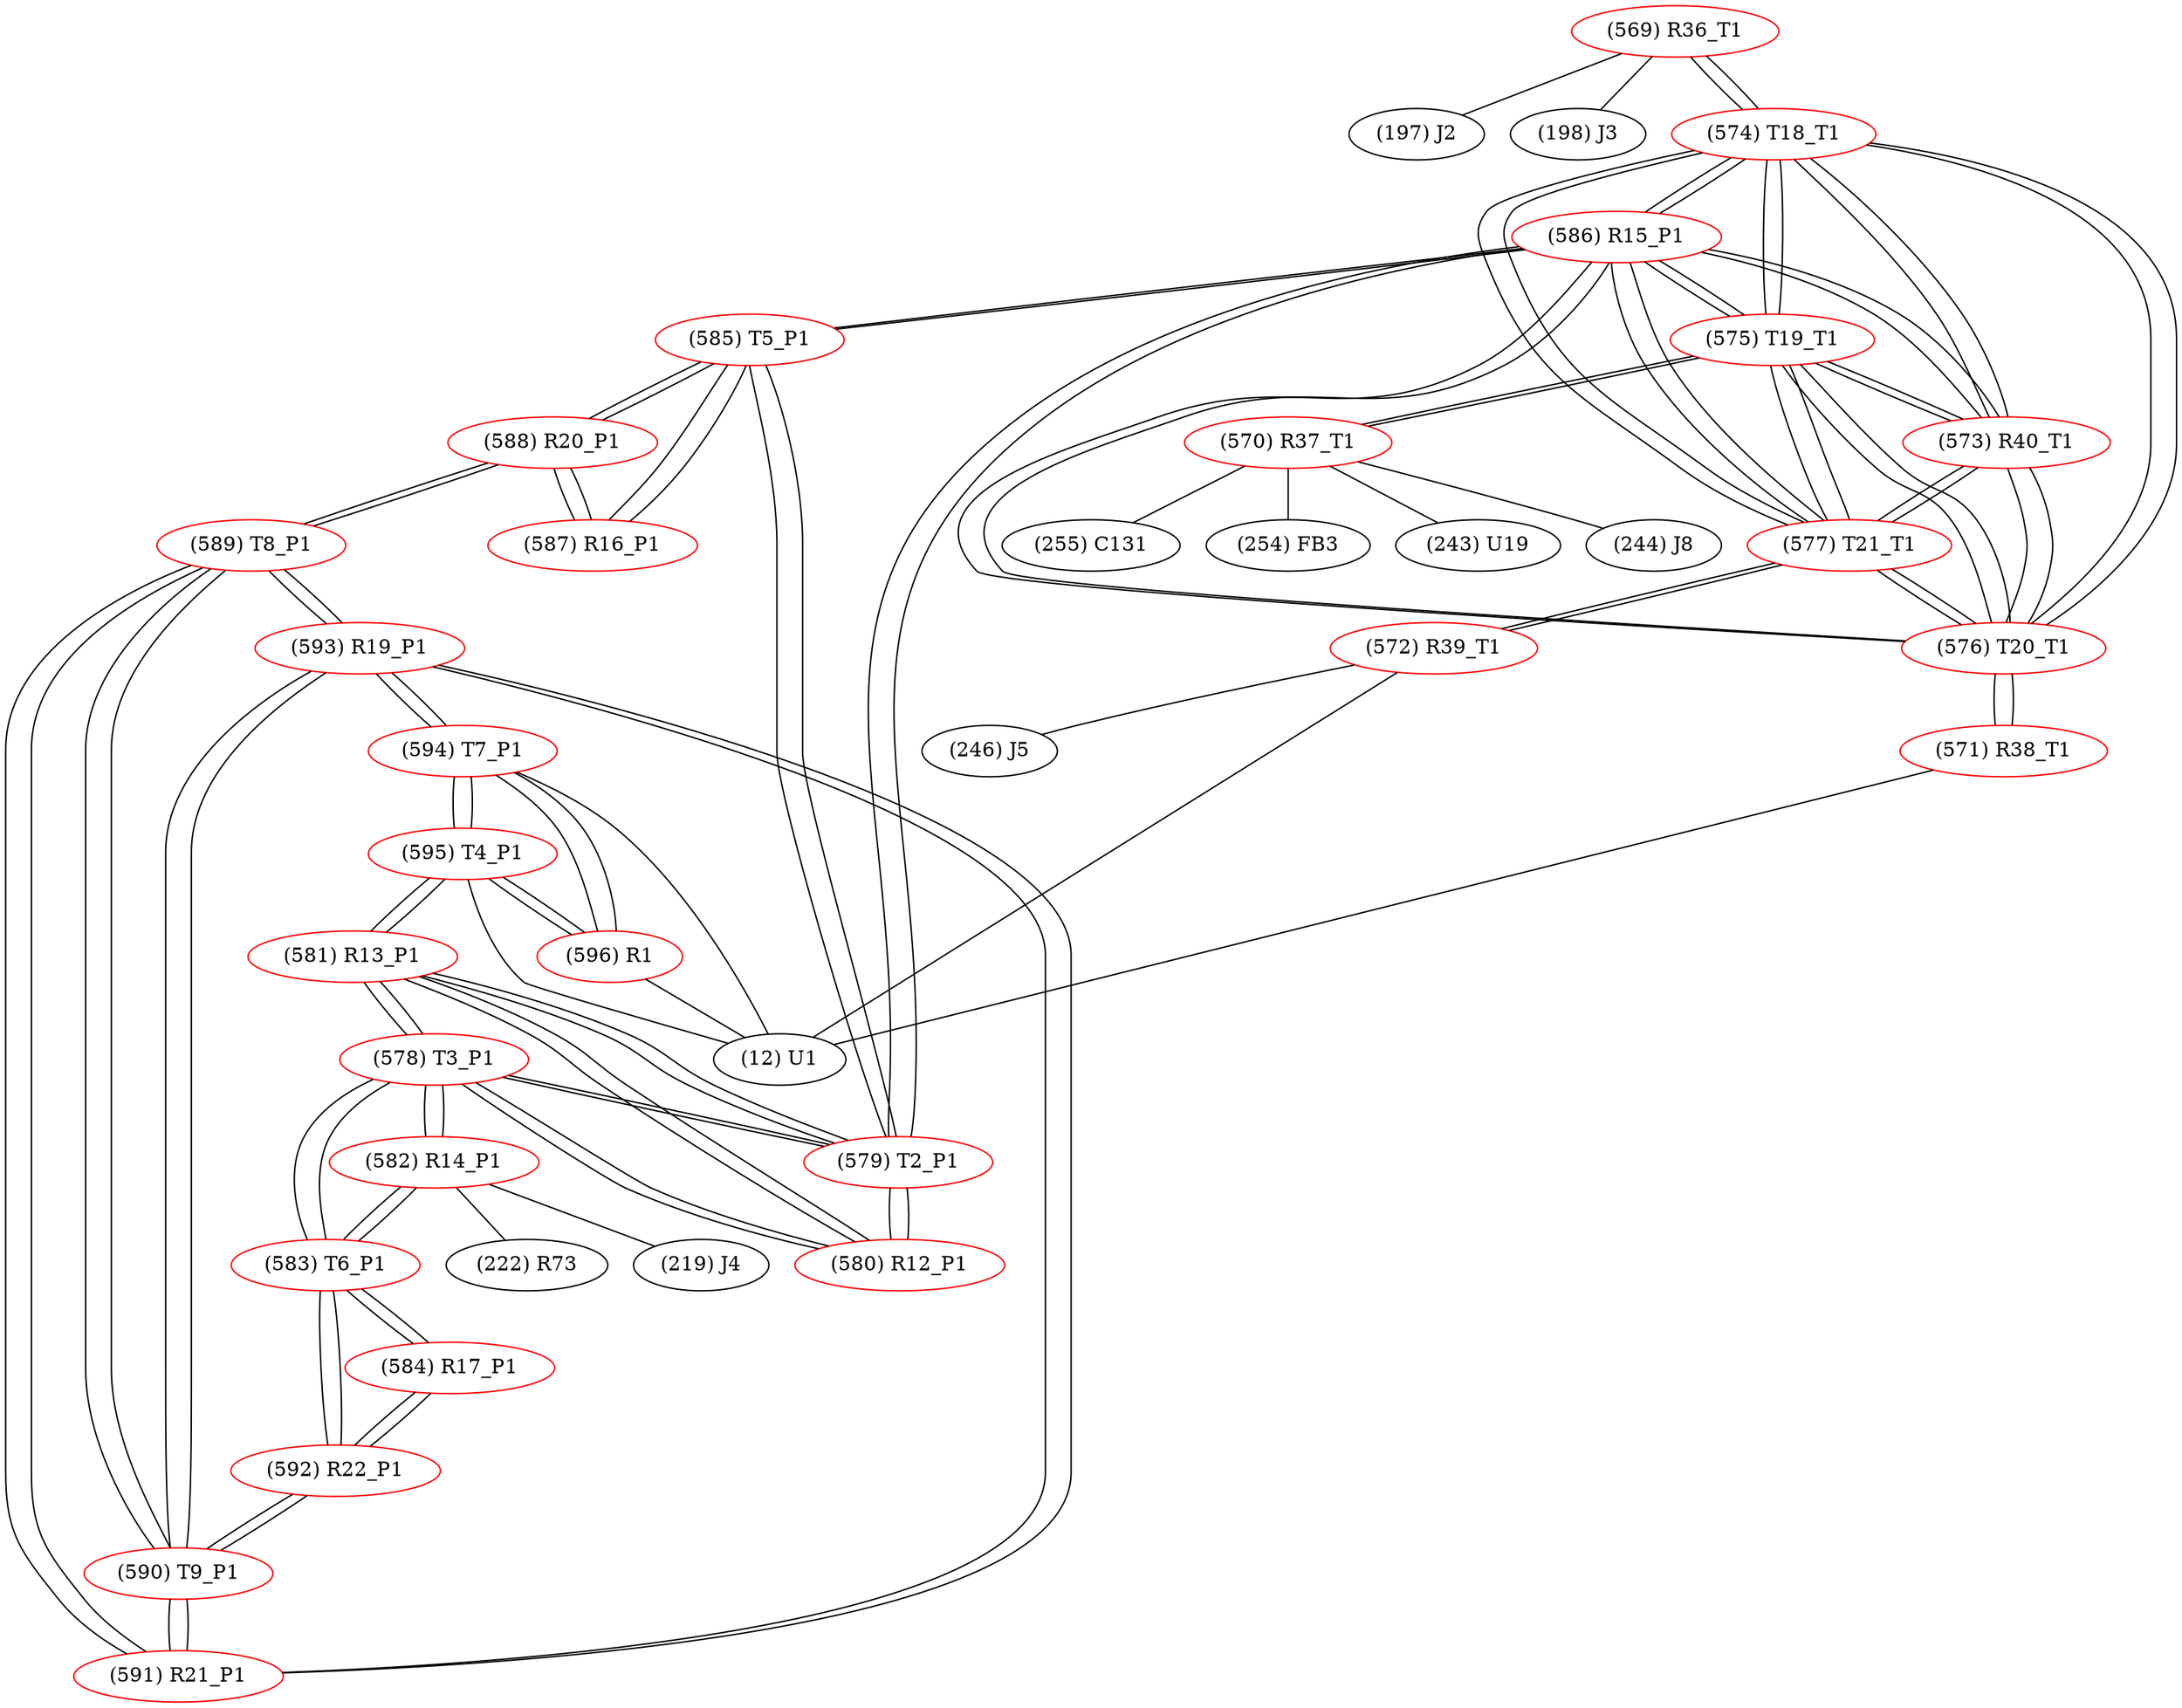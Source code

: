 graph {
	569 [label="(569) R36_T1" color=red]
	197 [label="(197) J2"]
	198 [label="(198) J3"]
	574 [label="(574) T18_T1"]
	570 [label="(570) R37_T1" color=red]
	244 [label="(244) J8"]
	255 [label="(255) C131"]
	254 [label="(254) FB3"]
	243 [label="(243) U19"]
	575 [label="(575) T19_T1"]
	571 [label="(571) R38_T1" color=red]
	12 [label="(12) U1"]
	576 [label="(576) T20_T1"]
	572 [label="(572) R39_T1" color=red]
	246 [label="(246) J5"]
	12 [label="(12) U1"]
	577 [label="(577) T21_T1"]
	573 [label="(573) R40_T1" color=red]
	586 [label="(586) R15_P1"]
	574 [label="(574) T18_T1"]
	577 [label="(577) T21_T1"]
	576 [label="(576) T20_T1"]
	575 [label="(575) T19_T1"]
	574 [label="(574) T18_T1" color=red]
	569 [label="(569) R36_T1"]
	586 [label="(586) R15_P1"]
	577 [label="(577) T21_T1"]
	576 [label="(576) T20_T1"]
	575 [label="(575) T19_T1"]
	573 [label="(573) R40_T1"]
	575 [label="(575) T19_T1" color=red]
	570 [label="(570) R37_T1"]
	586 [label="(586) R15_P1"]
	574 [label="(574) T18_T1"]
	577 [label="(577) T21_T1"]
	576 [label="(576) T20_T1"]
	573 [label="(573) R40_T1"]
	576 [label="(576) T20_T1" color=red]
	571 [label="(571) R38_T1"]
	586 [label="(586) R15_P1"]
	574 [label="(574) T18_T1"]
	577 [label="(577) T21_T1"]
	575 [label="(575) T19_T1"]
	573 [label="(573) R40_T1"]
	577 [label="(577) T21_T1" color=red]
	572 [label="(572) R39_T1"]
	586 [label="(586) R15_P1"]
	574 [label="(574) T18_T1"]
	576 [label="(576) T20_T1"]
	575 [label="(575) T19_T1"]
	573 [label="(573) R40_T1"]
	578 [label="(578) T3_P1" color=red]
	582 [label="(582) R14_P1"]
	583 [label="(583) T6_P1"]
	581 [label="(581) R13_P1"]
	580 [label="(580) R12_P1"]
	579 [label="(579) T2_P1"]
	579 [label="(579) T2_P1" color=red]
	581 [label="(581) R13_P1"]
	578 [label="(578) T3_P1"]
	580 [label="(580) R12_P1"]
	585 [label="(585) T5_P1"]
	586 [label="(586) R15_P1"]
	580 [label="(580) R12_P1" color=red]
	581 [label="(581) R13_P1"]
	578 [label="(578) T3_P1"]
	579 [label="(579) T2_P1"]
	581 [label="(581) R13_P1" color=red]
	595 [label="(595) T4_P1"]
	578 [label="(578) T3_P1"]
	580 [label="(580) R12_P1"]
	579 [label="(579) T2_P1"]
	582 [label="(582) R14_P1" color=red]
	222 [label="(222) R73"]
	219 [label="(219) J4"]
	578 [label="(578) T3_P1"]
	583 [label="(583) T6_P1"]
	583 [label="(583) T6_P1" color=red]
	582 [label="(582) R14_P1"]
	578 [label="(578) T3_P1"]
	592 [label="(592) R22_P1"]
	584 [label="(584) R17_P1"]
	584 [label="(584) R17_P1" color=red]
	592 [label="(592) R22_P1"]
	583 [label="(583) T6_P1"]
	585 [label="(585) T5_P1" color=red]
	579 [label="(579) T2_P1"]
	586 [label="(586) R15_P1"]
	587 [label="(587) R16_P1"]
	588 [label="(588) R20_P1"]
	586 [label="(586) R15_P1" color=red]
	574 [label="(574) T18_T1"]
	577 [label="(577) T21_T1"]
	576 [label="(576) T20_T1"]
	575 [label="(575) T19_T1"]
	573 [label="(573) R40_T1"]
	579 [label="(579) T2_P1"]
	585 [label="(585) T5_P1"]
	587 [label="(587) R16_P1" color=red]
	585 [label="(585) T5_P1"]
	588 [label="(588) R20_P1"]
	588 [label="(588) R20_P1" color=red]
	589 [label="(589) T8_P1"]
	587 [label="(587) R16_P1"]
	585 [label="(585) T5_P1"]
	589 [label="(589) T8_P1" color=red]
	590 [label="(590) T9_P1"]
	591 [label="(591) R21_P1"]
	593 [label="(593) R19_P1"]
	588 [label="(588) R20_P1"]
	590 [label="(590) T9_P1" color=red]
	592 [label="(592) R22_P1"]
	591 [label="(591) R21_P1"]
	589 [label="(589) T8_P1"]
	593 [label="(593) R19_P1"]
	591 [label="(591) R21_P1" color=red]
	590 [label="(590) T9_P1"]
	589 [label="(589) T8_P1"]
	593 [label="(593) R19_P1"]
	592 [label="(592) R22_P1" color=red]
	590 [label="(590) T9_P1"]
	583 [label="(583) T6_P1"]
	584 [label="(584) R17_P1"]
	593 [label="(593) R19_P1" color=red]
	590 [label="(590) T9_P1"]
	591 [label="(591) R21_P1"]
	589 [label="(589) T8_P1"]
	594 [label="(594) T7_P1"]
	594 [label="(594) T7_P1" color=red]
	596 [label="(596) R1"]
	595 [label="(595) T4_P1"]
	12 [label="(12) U1"]
	593 [label="(593) R19_P1"]
	595 [label="(595) T4_P1" color=red]
	581 [label="(581) R13_P1"]
	596 [label="(596) R1"]
	594 [label="(594) T7_P1"]
	12 [label="(12) U1"]
	596 [label="(596) R1" color=red]
	595 [label="(595) T4_P1"]
	594 [label="(594) T7_P1"]
	12 [label="(12) U1"]
	569 -- 197
	569 -- 198
	569 -- 574
	570 -- 244
	570 -- 255
	570 -- 254
	570 -- 243
	570 -- 575
	571 -- 12
	571 -- 576
	572 -- 246
	572 -- 12
	572 -- 577
	573 -- 586
	573 -- 574
	573 -- 577
	573 -- 576
	573 -- 575
	574 -- 569
	574 -- 586
	574 -- 577
	574 -- 576
	574 -- 575
	574 -- 573
	575 -- 570
	575 -- 586
	575 -- 574
	575 -- 577
	575 -- 576
	575 -- 573
	576 -- 571
	576 -- 586
	576 -- 574
	576 -- 577
	576 -- 575
	576 -- 573
	577 -- 572
	577 -- 586
	577 -- 574
	577 -- 576
	577 -- 575
	577 -- 573
	578 -- 582
	578 -- 583
	578 -- 581
	578 -- 580
	578 -- 579
	579 -- 581
	579 -- 578
	579 -- 580
	579 -- 585
	579 -- 586
	580 -- 581
	580 -- 578
	580 -- 579
	581 -- 595
	581 -- 578
	581 -- 580
	581 -- 579
	582 -- 222
	582 -- 219
	582 -- 578
	582 -- 583
	583 -- 582
	583 -- 578
	583 -- 592
	583 -- 584
	584 -- 592
	584 -- 583
	585 -- 579
	585 -- 586
	585 -- 587
	585 -- 588
	586 -- 574
	586 -- 577
	586 -- 576
	586 -- 575
	586 -- 573
	586 -- 579
	586 -- 585
	587 -- 585
	587 -- 588
	588 -- 589
	588 -- 587
	588 -- 585
	589 -- 590
	589 -- 591
	589 -- 593
	589 -- 588
	590 -- 592
	590 -- 591
	590 -- 589
	590 -- 593
	591 -- 590
	591 -- 589
	591 -- 593
	592 -- 590
	592 -- 583
	592 -- 584
	593 -- 590
	593 -- 591
	593 -- 589
	593 -- 594
	594 -- 596
	594 -- 595
	594 -- 12
	594 -- 593
	595 -- 581
	595 -- 596
	595 -- 594
	595 -- 12
	596 -- 595
	596 -- 594
	596 -- 12
}